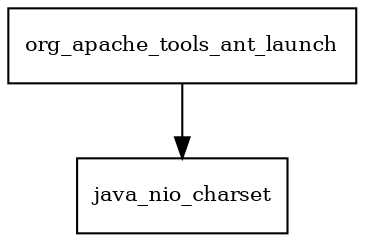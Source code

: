 digraph ant_launcher_1_10_1_package_dependencies {
  node [shape = box, fontsize=10.0];
  org_apache_tools_ant_launch -> java_nio_charset;
}
